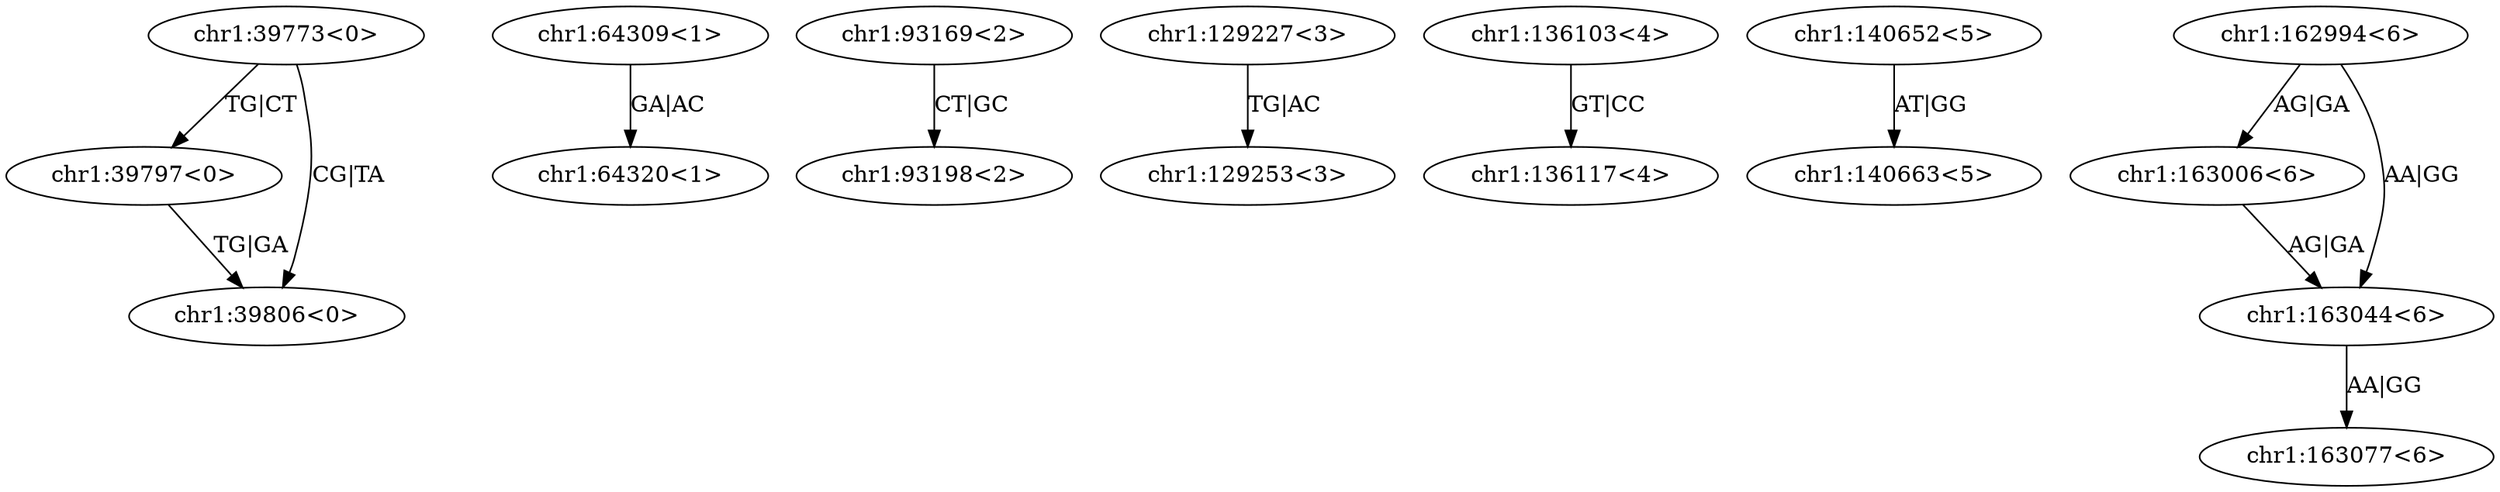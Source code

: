 digraph reads {
"chr1:39773<0>" -> "chr1:39797<0>" [label="TG|CT"] ;
"chr1:39773<0>" -> "chr1:39806<0>" [label="CG|TA"] ;
"chr1:39797<0>" -> "chr1:39806<0>" [label="TG|GA"] ;
"chr1:64309<1>" -> "chr1:64320<1>" [label="GA|AC"] ;
"chr1:93169<2>" -> "chr1:93198<2>" [label="CT|GC"] ;
"chr1:129227<3>" -> "chr1:129253<3>" [label="TG|AC"] ;
"chr1:136103<4>" -> "chr1:136117<4>" [label="GT|CC"] ;
"chr1:140652<5>" -> "chr1:140663<5>" [label="AT|GG"] ;
"chr1:162994<6>" -> "chr1:163006<6>" [label="AG|GA"] ;
"chr1:162994<6>" -> "chr1:163044<6>" [label="AA|GG"] ;
"chr1:163006<6>" -> "chr1:163044<6>" [label="AG|GA"] ;
"chr1:163044<6>" -> "chr1:163077<6>" [label="AA|GG"] ;
}
